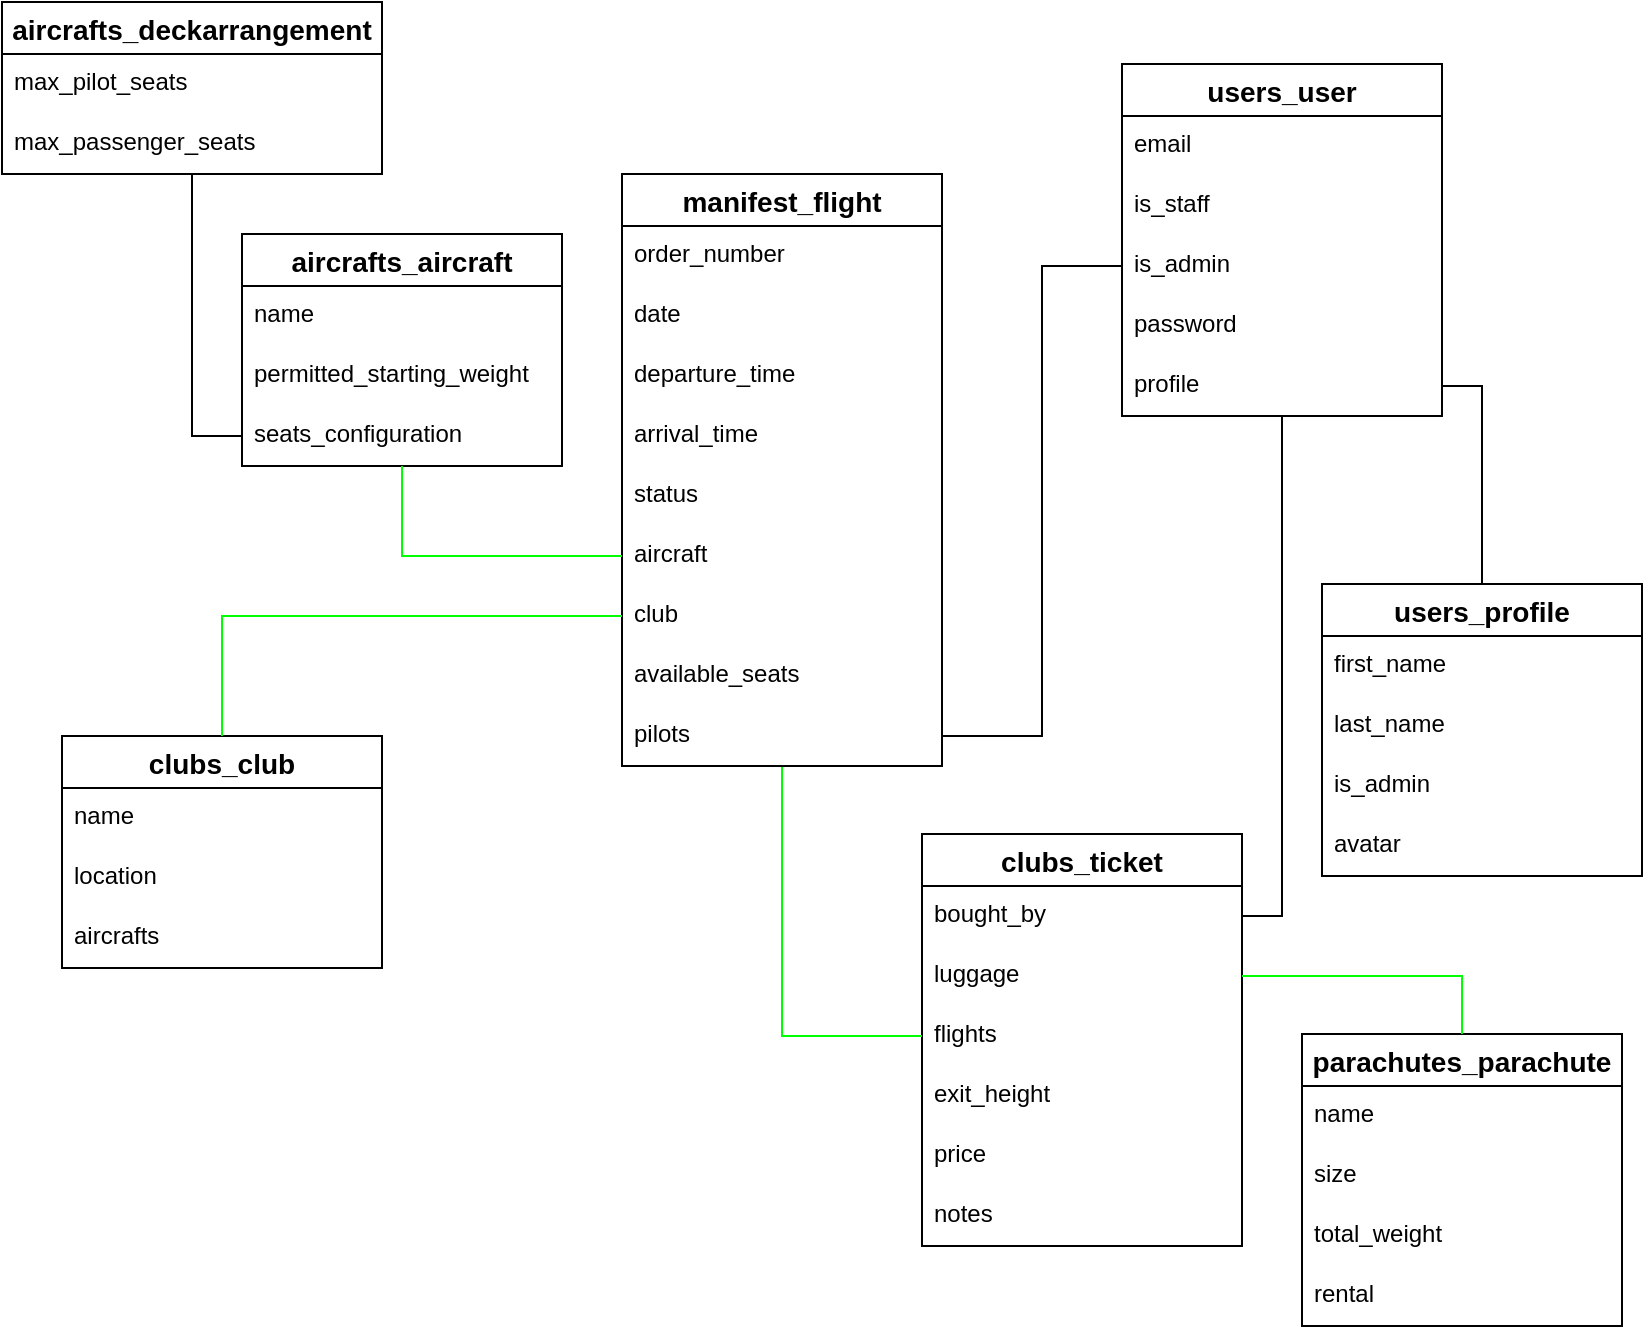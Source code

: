 <mxfile version="14.1.8" type="github">
  <diagram id="R2lEEEUBdFMjLlhIrx00" name="Page-1">
    <mxGraphModel dx="1350" dy="775" grid="1" gridSize="10" guides="1" tooltips="1" connect="1" arrows="1" fold="1" page="1" pageScale="1" pageWidth="850" pageHeight="1100" math="0" shadow="0" extFonts="Permanent Marker^https://fonts.googleapis.com/css?family=Permanent+Marker">
      <root>
        <mxCell id="0" />
        <mxCell id="1" parent="0" />
        <mxCell id="WWUrrks8_BlSyIQBUB3q-39" value="clubs_club" style="swimlane;fontStyle=1;childLayout=stackLayout;horizontal=1;startSize=26;horizontalStack=0;resizeParent=1;resizeParentMax=0;resizeLast=0;collapsible=1;marginBottom=0;align=center;fontSize=14;" vertex="1" parent="1">
          <mxGeometry x="40" y="611" width="160" height="116" as="geometry" />
        </mxCell>
        <mxCell id="WWUrrks8_BlSyIQBUB3q-40" value="name" style="text;strokeColor=none;fillColor=none;spacingLeft=4;spacingRight=4;overflow=hidden;rotatable=0;points=[[0,0.5],[1,0.5]];portConstraint=eastwest;fontSize=12;" vertex="1" parent="WWUrrks8_BlSyIQBUB3q-39">
          <mxGeometry y="26" width="160" height="30" as="geometry" />
        </mxCell>
        <mxCell id="WWUrrks8_BlSyIQBUB3q-41" value="location" style="text;strokeColor=none;fillColor=none;spacingLeft=4;spacingRight=4;overflow=hidden;rotatable=0;points=[[0,0.5],[1,0.5]];portConstraint=eastwest;fontSize=12;" vertex="1" parent="WWUrrks8_BlSyIQBUB3q-39">
          <mxGeometry y="56" width="160" height="30" as="geometry" />
        </mxCell>
        <mxCell id="WWUrrks8_BlSyIQBUB3q-42" value="aircrafts" style="text;strokeColor=none;fillColor=none;spacingLeft=4;spacingRight=4;overflow=hidden;rotatable=0;points=[[0,0.5],[1,0.5]];portConstraint=eastwest;fontSize=12;" vertex="1" parent="WWUrrks8_BlSyIQBUB3q-39">
          <mxGeometry y="86" width="160" height="30" as="geometry" />
        </mxCell>
        <mxCell id="WWUrrks8_BlSyIQBUB3q-43" value="clubs_ticket" style="swimlane;fontStyle=1;childLayout=stackLayout;horizontal=1;startSize=26;horizontalStack=0;resizeParent=1;resizeParentMax=0;resizeLast=0;collapsible=1;marginBottom=0;align=center;fontSize=14;" vertex="1" parent="1">
          <mxGeometry x="470" y="660" width="160" height="206" as="geometry" />
        </mxCell>
        <mxCell id="WWUrrks8_BlSyIQBUB3q-44" value="bought_by" style="text;strokeColor=none;fillColor=none;spacingLeft=4;spacingRight=4;overflow=hidden;rotatable=0;points=[[0,0.5],[1,0.5]];portConstraint=eastwest;fontSize=12;" vertex="1" parent="WWUrrks8_BlSyIQBUB3q-43">
          <mxGeometry y="26" width="160" height="30" as="geometry" />
        </mxCell>
        <mxCell id="WWUrrks8_BlSyIQBUB3q-45" value="luggage" style="text;strokeColor=none;fillColor=none;spacingLeft=4;spacingRight=4;overflow=hidden;rotatable=0;points=[[0,0.5],[1,0.5]];portConstraint=eastwest;fontSize=12;" vertex="1" parent="WWUrrks8_BlSyIQBUB3q-43">
          <mxGeometry y="56" width="160" height="30" as="geometry" />
        </mxCell>
        <mxCell id="WWUrrks8_BlSyIQBUB3q-46" value="flights" style="text;strokeColor=none;fillColor=none;spacingLeft=4;spacingRight=4;overflow=hidden;rotatable=0;points=[[0,0.5],[1,0.5]];portConstraint=eastwest;fontSize=12;" vertex="1" parent="WWUrrks8_BlSyIQBUB3q-43">
          <mxGeometry y="86" width="160" height="30" as="geometry" />
        </mxCell>
        <mxCell id="WWUrrks8_BlSyIQBUB3q-47" value="exit_height" style="text;strokeColor=none;fillColor=none;spacingLeft=4;spacingRight=4;overflow=hidden;rotatable=0;points=[[0,0.5],[1,0.5]];portConstraint=eastwest;fontSize=12;" vertex="1" parent="WWUrrks8_BlSyIQBUB3q-43">
          <mxGeometry y="116" width="160" height="30" as="geometry" />
        </mxCell>
        <mxCell id="WWUrrks8_BlSyIQBUB3q-48" value="price" style="text;strokeColor=none;fillColor=none;spacingLeft=4;spacingRight=4;overflow=hidden;rotatable=0;points=[[0,0.5],[1,0.5]];portConstraint=eastwest;fontSize=12;" vertex="1" parent="WWUrrks8_BlSyIQBUB3q-43">
          <mxGeometry y="146" width="160" height="30" as="geometry" />
        </mxCell>
        <mxCell id="WWUrrks8_BlSyIQBUB3q-111" value="notes" style="text;strokeColor=none;fillColor=none;spacingLeft=4;spacingRight=4;overflow=hidden;rotatable=0;points=[[0,0.5],[1,0.5]];portConstraint=eastwest;fontSize=12;" vertex="1" parent="WWUrrks8_BlSyIQBUB3q-43">
          <mxGeometry y="176" width="160" height="30" as="geometry" />
        </mxCell>
        <mxCell id="WWUrrks8_BlSyIQBUB3q-104" style="edgeStyle=orthogonalEdgeStyle;rounded=0;orthogonalLoop=1;jettySize=auto;html=1;entryX=0;entryY=0.5;entryDx=0;entryDy=0;endArrow=none;endFill=0;strokeColor=#00FF00;" edge="1" parent="1" source="WWUrrks8_BlSyIQBUB3q-49" target="WWUrrks8_BlSyIQBUB3q-46">
          <mxGeometry relative="1" as="geometry" />
        </mxCell>
        <mxCell id="WWUrrks8_BlSyIQBUB3q-49" value="manifest_flight" style="swimlane;fontStyle=1;childLayout=stackLayout;horizontal=1;startSize=26;horizontalStack=0;resizeParent=1;resizeParentMax=0;resizeLast=0;collapsible=1;marginBottom=0;align=center;fontSize=14;" vertex="1" parent="1">
          <mxGeometry x="320" y="330" width="160" height="296" as="geometry" />
        </mxCell>
        <mxCell id="WWUrrks8_BlSyIQBUB3q-50" value="order_number" style="text;strokeColor=none;fillColor=none;spacingLeft=4;spacingRight=4;overflow=hidden;rotatable=0;points=[[0,0.5],[1,0.5]];portConstraint=eastwest;fontSize=12;" vertex="1" parent="WWUrrks8_BlSyIQBUB3q-49">
          <mxGeometry y="26" width="160" height="30" as="geometry" />
        </mxCell>
        <mxCell id="WWUrrks8_BlSyIQBUB3q-51" value="date" style="text;strokeColor=none;fillColor=none;spacingLeft=4;spacingRight=4;overflow=hidden;rotatable=0;points=[[0,0.5],[1,0.5]];portConstraint=eastwest;fontSize=12;" vertex="1" parent="WWUrrks8_BlSyIQBUB3q-49">
          <mxGeometry y="56" width="160" height="30" as="geometry" />
        </mxCell>
        <mxCell id="WWUrrks8_BlSyIQBUB3q-52" value="departure_time" style="text;strokeColor=none;fillColor=none;spacingLeft=4;spacingRight=4;overflow=hidden;rotatable=0;points=[[0,0.5],[1,0.5]];portConstraint=eastwest;fontSize=12;" vertex="1" parent="WWUrrks8_BlSyIQBUB3q-49">
          <mxGeometry y="86" width="160" height="30" as="geometry" />
        </mxCell>
        <mxCell id="WWUrrks8_BlSyIQBUB3q-53" value="arrival_time" style="text;strokeColor=none;fillColor=none;spacingLeft=4;spacingRight=4;overflow=hidden;rotatable=0;points=[[0,0.5],[1,0.5]];portConstraint=eastwest;fontSize=12;" vertex="1" parent="WWUrrks8_BlSyIQBUB3q-49">
          <mxGeometry y="116" width="160" height="30" as="geometry" />
        </mxCell>
        <mxCell id="WWUrrks8_BlSyIQBUB3q-54" value="status" style="text;strokeColor=none;fillColor=none;spacingLeft=4;spacingRight=4;overflow=hidden;rotatable=0;points=[[0,0.5],[1,0.5]];portConstraint=eastwest;fontSize=12;" vertex="1" parent="WWUrrks8_BlSyIQBUB3q-49">
          <mxGeometry y="146" width="160" height="30" as="geometry" />
        </mxCell>
        <mxCell id="WWUrrks8_BlSyIQBUB3q-55" value="aircraft" style="text;strokeColor=none;fillColor=none;spacingLeft=4;spacingRight=4;overflow=hidden;rotatable=0;points=[[0,0.5],[1,0.5]];portConstraint=eastwest;fontSize=12;" vertex="1" parent="WWUrrks8_BlSyIQBUB3q-49">
          <mxGeometry y="176" width="160" height="30" as="geometry" />
        </mxCell>
        <mxCell id="WWUrrks8_BlSyIQBUB3q-56" value="club" style="text;strokeColor=none;fillColor=none;spacingLeft=4;spacingRight=4;overflow=hidden;rotatable=0;points=[[0,0.5],[1,0.5]];portConstraint=eastwest;fontSize=12;" vertex="1" parent="WWUrrks8_BlSyIQBUB3q-49">
          <mxGeometry y="206" width="160" height="30" as="geometry" />
        </mxCell>
        <mxCell id="WWUrrks8_BlSyIQBUB3q-57" value="available_seats" style="text;strokeColor=none;fillColor=none;spacingLeft=4;spacingRight=4;overflow=hidden;rotatable=0;points=[[0,0.5],[1,0.5]];portConstraint=eastwest;fontSize=12;" vertex="1" parent="WWUrrks8_BlSyIQBUB3q-49">
          <mxGeometry y="236" width="160" height="30" as="geometry" />
        </mxCell>
        <mxCell id="WWUrrks8_BlSyIQBUB3q-58" value="pilots" style="text;strokeColor=none;fillColor=none;spacingLeft=4;spacingRight=4;overflow=hidden;rotatable=0;points=[[0,0.5],[1,0.5]];portConstraint=eastwest;fontSize=12;" vertex="1" parent="WWUrrks8_BlSyIQBUB3q-49">
          <mxGeometry y="266" width="160" height="30" as="geometry" />
        </mxCell>
        <mxCell id="WWUrrks8_BlSyIQBUB3q-59" value="aircrafts_aircraft" style="swimlane;fontStyle=1;childLayout=stackLayout;horizontal=1;startSize=26;horizontalStack=0;resizeParent=1;resizeParentMax=0;resizeLast=0;collapsible=1;marginBottom=0;align=center;fontSize=14;" vertex="1" parent="1">
          <mxGeometry x="130" y="360" width="160" height="116" as="geometry" />
        </mxCell>
        <mxCell id="WWUrrks8_BlSyIQBUB3q-60" value="name" style="text;strokeColor=none;fillColor=none;spacingLeft=4;spacingRight=4;overflow=hidden;rotatable=0;points=[[0,0.5],[1,0.5]];portConstraint=eastwest;fontSize=12;" vertex="1" parent="WWUrrks8_BlSyIQBUB3q-59">
          <mxGeometry y="26" width="160" height="30" as="geometry" />
        </mxCell>
        <mxCell id="WWUrrks8_BlSyIQBUB3q-61" value="permitted_starting_weight" style="text;strokeColor=none;fillColor=none;spacingLeft=4;spacingRight=4;overflow=hidden;rotatable=0;points=[[0,0.5],[1,0.5]];portConstraint=eastwest;fontSize=12;" vertex="1" parent="WWUrrks8_BlSyIQBUB3q-59">
          <mxGeometry y="56" width="160" height="30" as="geometry" />
        </mxCell>
        <mxCell id="WWUrrks8_BlSyIQBUB3q-62" value="seats_configuration" style="text;strokeColor=none;fillColor=none;spacingLeft=4;spacingRight=4;overflow=hidden;rotatable=0;points=[[0,0.5],[1,0.5]];portConstraint=eastwest;fontSize=12;" vertex="1" parent="WWUrrks8_BlSyIQBUB3q-59">
          <mxGeometry y="86" width="160" height="30" as="geometry" />
        </mxCell>
        <mxCell id="WWUrrks8_BlSyIQBUB3q-63" value="aircrafts_deckarrangement" style="swimlane;fontStyle=1;childLayout=stackLayout;horizontal=1;startSize=26;horizontalStack=0;resizeParent=1;resizeParentMax=0;resizeLast=0;collapsible=1;marginBottom=0;align=center;fontSize=14;" vertex="1" parent="1">
          <mxGeometry x="10" y="244" width="190" height="86" as="geometry" />
        </mxCell>
        <mxCell id="WWUrrks8_BlSyIQBUB3q-64" value="max_pilot_seats" style="text;strokeColor=none;fillColor=none;spacingLeft=4;spacingRight=4;overflow=hidden;rotatable=0;points=[[0,0.5],[1,0.5]];portConstraint=eastwest;fontSize=12;" vertex="1" parent="WWUrrks8_BlSyIQBUB3q-63">
          <mxGeometry y="26" width="190" height="30" as="geometry" />
        </mxCell>
        <mxCell id="WWUrrks8_BlSyIQBUB3q-65" value="max_passenger_seats" style="text;strokeColor=none;fillColor=none;spacingLeft=4;spacingRight=4;overflow=hidden;rotatable=0;points=[[0,0.5],[1,0.5]];portConstraint=eastwest;fontSize=12;" vertex="1" parent="WWUrrks8_BlSyIQBUB3q-63">
          <mxGeometry y="56" width="190" height="30" as="geometry" />
        </mxCell>
        <mxCell id="WWUrrks8_BlSyIQBUB3q-70" value="parachutes_parachute" style="swimlane;fontStyle=1;childLayout=stackLayout;horizontal=1;startSize=26;horizontalStack=0;resizeParent=1;resizeParentMax=0;resizeLast=0;collapsible=1;marginBottom=0;align=center;fontSize=14;" vertex="1" parent="1">
          <mxGeometry x="660" y="760" width="160" height="146" as="geometry" />
        </mxCell>
        <mxCell id="WWUrrks8_BlSyIQBUB3q-71" value="name" style="text;strokeColor=none;fillColor=none;spacingLeft=4;spacingRight=4;overflow=hidden;rotatable=0;points=[[0,0.5],[1,0.5]];portConstraint=eastwest;fontSize=12;" vertex="1" parent="WWUrrks8_BlSyIQBUB3q-70">
          <mxGeometry y="26" width="160" height="30" as="geometry" />
        </mxCell>
        <mxCell id="WWUrrks8_BlSyIQBUB3q-72" value="size" style="text;strokeColor=none;fillColor=none;spacingLeft=4;spacingRight=4;overflow=hidden;rotatable=0;points=[[0,0.5],[1,0.5]];portConstraint=eastwest;fontSize=12;" vertex="1" parent="WWUrrks8_BlSyIQBUB3q-70">
          <mxGeometry y="56" width="160" height="30" as="geometry" />
        </mxCell>
        <mxCell id="WWUrrks8_BlSyIQBUB3q-73" value="total_weight" style="text;strokeColor=none;fillColor=none;spacingLeft=4;spacingRight=4;overflow=hidden;rotatable=0;points=[[0,0.5],[1,0.5]];portConstraint=eastwest;fontSize=12;" vertex="1" parent="WWUrrks8_BlSyIQBUB3q-70">
          <mxGeometry y="86" width="160" height="30" as="geometry" />
        </mxCell>
        <mxCell id="WWUrrks8_BlSyIQBUB3q-74" value="rental" style="text;strokeColor=none;fillColor=none;spacingLeft=4;spacingRight=4;overflow=hidden;rotatable=0;points=[[0,0.5],[1,0.5]];portConstraint=eastwest;fontSize=12;" vertex="1" parent="WWUrrks8_BlSyIQBUB3q-70">
          <mxGeometry y="116" width="160" height="30" as="geometry" />
        </mxCell>
        <mxCell id="WWUrrks8_BlSyIQBUB3q-76" value="users_user" style="swimlane;fontStyle=1;childLayout=stackLayout;horizontal=1;startSize=26;horizontalStack=0;resizeParent=1;resizeParentMax=0;resizeLast=0;collapsible=1;marginBottom=0;align=center;fontSize=14;" vertex="1" parent="1">
          <mxGeometry x="570" y="275" width="160" height="176" as="geometry" />
        </mxCell>
        <mxCell id="WWUrrks8_BlSyIQBUB3q-77" value="email" style="text;spacingLeft=4;spacingRight=4;overflow=hidden;rotatable=0;points=[[0,0.5],[1,0.5]];portConstraint=eastwest;fontSize=12;" vertex="1" parent="WWUrrks8_BlSyIQBUB3q-76">
          <mxGeometry y="26" width="160" height="30" as="geometry" />
        </mxCell>
        <mxCell id="WWUrrks8_BlSyIQBUB3q-78" value="is_staff" style="text;spacingLeft=4;spacingRight=4;overflow=hidden;rotatable=0;points=[[0,0.5],[1,0.5]];portConstraint=eastwest;fontSize=12;" vertex="1" parent="WWUrrks8_BlSyIQBUB3q-76">
          <mxGeometry y="56" width="160" height="30" as="geometry" />
        </mxCell>
        <mxCell id="WWUrrks8_BlSyIQBUB3q-79" value="is_admin" style="text;spacingLeft=4;spacingRight=4;overflow=hidden;rotatable=0;points=[[0,0.5],[1,0.5]];portConstraint=eastwest;fontSize=12;" vertex="1" parent="WWUrrks8_BlSyIQBUB3q-76">
          <mxGeometry y="86" width="160" height="30" as="geometry" />
        </mxCell>
        <mxCell id="WWUrrks8_BlSyIQBUB3q-80" value="password" style="text;spacingLeft=4;spacingRight=4;overflow=hidden;rotatable=0;points=[[0,0.5],[1,0.5]];portConstraint=eastwest;fontSize=12;" vertex="1" parent="WWUrrks8_BlSyIQBUB3q-76">
          <mxGeometry y="116" width="160" height="30" as="geometry" />
        </mxCell>
        <mxCell id="WWUrrks8_BlSyIQBUB3q-82" value="profile" style="text;spacingLeft=4;spacingRight=4;overflow=hidden;rotatable=0;points=[[0,0.5],[1,0.5]];portConstraint=eastwest;fontSize=12;" vertex="1" parent="WWUrrks8_BlSyIQBUB3q-76">
          <mxGeometry y="146" width="160" height="30" as="geometry" />
        </mxCell>
        <mxCell id="WWUrrks8_BlSyIQBUB3q-83" value="users_profile" style="swimlane;fontStyle=1;childLayout=stackLayout;horizontal=1;startSize=26;horizontalStack=0;resizeParent=1;resizeParentMax=0;resizeLast=0;collapsible=1;marginBottom=0;align=center;fontSize=14;" vertex="1" parent="1">
          <mxGeometry x="670" y="535" width="160" height="146" as="geometry" />
        </mxCell>
        <mxCell id="WWUrrks8_BlSyIQBUB3q-84" value="first_name" style="text;strokeColor=none;fillColor=none;spacingLeft=4;spacingRight=4;overflow=hidden;rotatable=0;points=[[0,0.5],[1,0.5]];portConstraint=eastwest;fontSize=12;" vertex="1" parent="WWUrrks8_BlSyIQBUB3q-83">
          <mxGeometry y="26" width="160" height="30" as="geometry" />
        </mxCell>
        <mxCell id="WWUrrks8_BlSyIQBUB3q-85" value="last_name" style="text;strokeColor=none;fillColor=none;spacingLeft=4;spacingRight=4;overflow=hidden;rotatable=0;points=[[0,0.5],[1,0.5]];portConstraint=eastwest;fontSize=12;" vertex="1" parent="WWUrrks8_BlSyIQBUB3q-83">
          <mxGeometry y="56" width="160" height="30" as="geometry" />
        </mxCell>
        <mxCell id="WWUrrks8_BlSyIQBUB3q-86" value="is_admin" style="text;strokeColor=none;fillColor=none;spacingLeft=4;spacingRight=4;overflow=hidden;rotatable=0;points=[[0,0.5],[1,0.5]];portConstraint=eastwest;fontSize=12;" vertex="1" parent="WWUrrks8_BlSyIQBUB3q-83">
          <mxGeometry y="86" width="160" height="30" as="geometry" />
        </mxCell>
        <mxCell id="WWUrrks8_BlSyIQBUB3q-87" value="avatar" style="text;strokeColor=none;fillColor=none;spacingLeft=4;spacingRight=4;overflow=hidden;rotatable=0;points=[[0,0.5],[1,0.5]];portConstraint=eastwest;fontSize=12;" vertex="1" parent="WWUrrks8_BlSyIQBUB3q-83">
          <mxGeometry y="116" width="160" height="30" as="geometry" />
        </mxCell>
        <mxCell id="WWUrrks8_BlSyIQBUB3q-91" style="edgeStyle=orthogonalEdgeStyle;rounded=0;orthogonalLoop=1;jettySize=auto;html=1;exitX=1;exitY=0.5;exitDx=0;exitDy=0;endArrow=none;endFill=0;entryX=0;entryY=0.5;entryDx=0;entryDy=0;" edge="1" parent="1" source="WWUrrks8_BlSyIQBUB3q-58" target="WWUrrks8_BlSyIQBUB3q-79">
          <mxGeometry relative="1" as="geometry">
            <Array as="points">
              <mxPoint x="530" y="611" />
              <mxPoint x="530" y="376" />
            </Array>
          </mxGeometry>
        </mxCell>
        <mxCell id="WWUrrks8_BlSyIQBUB3q-94" style="edgeStyle=orthogonalEdgeStyle;rounded=0;orthogonalLoop=1;jettySize=auto;html=1;entryX=0.5;entryY=0;entryDx=0;entryDy=0;endArrow=none;endFill=0;strokeColor=#00FF00;" edge="1" parent="1" source="WWUrrks8_BlSyIQBUB3q-45" target="WWUrrks8_BlSyIQBUB3q-70">
          <mxGeometry relative="1" as="geometry" />
        </mxCell>
        <mxCell id="WWUrrks8_BlSyIQBUB3q-103" style="edgeStyle=orthogonalEdgeStyle;rounded=0;orthogonalLoop=1;jettySize=auto;html=1;exitX=0;exitY=0.5;exitDx=0;exitDy=0;entryX=0.5;entryY=0;entryDx=0;entryDy=0;endArrow=none;endFill=0;strokeColor=#00FF00;" edge="1" parent="1" source="WWUrrks8_BlSyIQBUB3q-56" target="WWUrrks8_BlSyIQBUB3q-39">
          <mxGeometry relative="1" as="geometry" />
        </mxCell>
        <mxCell id="WWUrrks8_BlSyIQBUB3q-106" style="edgeStyle=orthogonalEdgeStyle;rounded=0;orthogonalLoop=1;jettySize=auto;html=1;entryX=0.5;entryY=0;entryDx=0;entryDy=0;endArrow=none;endFill=0;" edge="1" parent="1" source="WWUrrks8_BlSyIQBUB3q-82" target="WWUrrks8_BlSyIQBUB3q-83">
          <mxGeometry relative="1" as="geometry" />
        </mxCell>
        <mxCell id="WWUrrks8_BlSyIQBUB3q-107" style="edgeStyle=orthogonalEdgeStyle;rounded=0;orthogonalLoop=1;jettySize=auto;html=1;entryX=0.5;entryY=1;entryDx=0;entryDy=0;endArrow=none;endFill=0;strokeColor=#00FF00;" edge="1" parent="1" source="WWUrrks8_BlSyIQBUB3q-55" target="WWUrrks8_BlSyIQBUB3q-59">
          <mxGeometry relative="1" as="geometry" />
        </mxCell>
        <mxCell id="WWUrrks8_BlSyIQBUB3q-108" style="edgeStyle=orthogonalEdgeStyle;rounded=0;orthogonalLoop=1;jettySize=auto;html=1;entryX=0.5;entryY=1;entryDx=0;entryDy=0;endArrow=none;endFill=0;" edge="1" parent="1" source="WWUrrks8_BlSyIQBUB3q-62" target="WWUrrks8_BlSyIQBUB3q-63">
          <mxGeometry relative="1" as="geometry" />
        </mxCell>
        <mxCell id="WWUrrks8_BlSyIQBUB3q-110" style="edgeStyle=orthogonalEdgeStyle;rounded=0;orthogonalLoop=1;jettySize=auto;html=1;exitX=1;exitY=0.5;exitDx=0;exitDy=0;entryX=0.5;entryY=1;entryDx=0;entryDy=0;endArrow=none;endFill=0;" edge="1" parent="1" source="WWUrrks8_BlSyIQBUB3q-44" target="WWUrrks8_BlSyIQBUB3q-76">
          <mxGeometry relative="1" as="geometry" />
        </mxCell>
      </root>
    </mxGraphModel>
  </diagram>
</mxfile>
